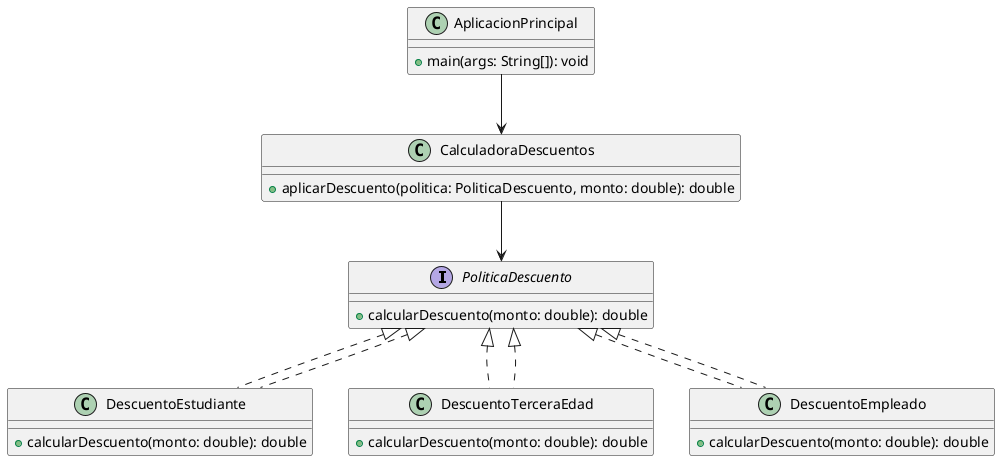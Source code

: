 @startuml

interface PoliticaDescuento {
    +calcularDescuento(monto: double): double
}

class DescuentoEstudiante implements PoliticaDescuento {
    +calcularDescuento(monto: double): double
}

class DescuentoTerceraEdad implements PoliticaDescuento {
    +calcularDescuento(monto: double): double
}

class DescuentoEmpleado implements PoliticaDescuento {
    +calcularDescuento(monto: double): double
}

class CalculadoraDescuentos {
    +aplicarDescuento(politica: PoliticaDescuento, monto: double): double
}

class AplicacionPrincipal {
    +main(args: String[]): void
}

AplicacionPrincipal --> CalculadoraDescuentos
CalculadoraDescuentos --> PoliticaDescuento
PoliticaDescuento <|.. DescuentoEstudiante
PoliticaDescuento <|.. DescuentoTerceraEdad
PoliticaDescuento <|.. DescuentoEmpleado

@enduml
